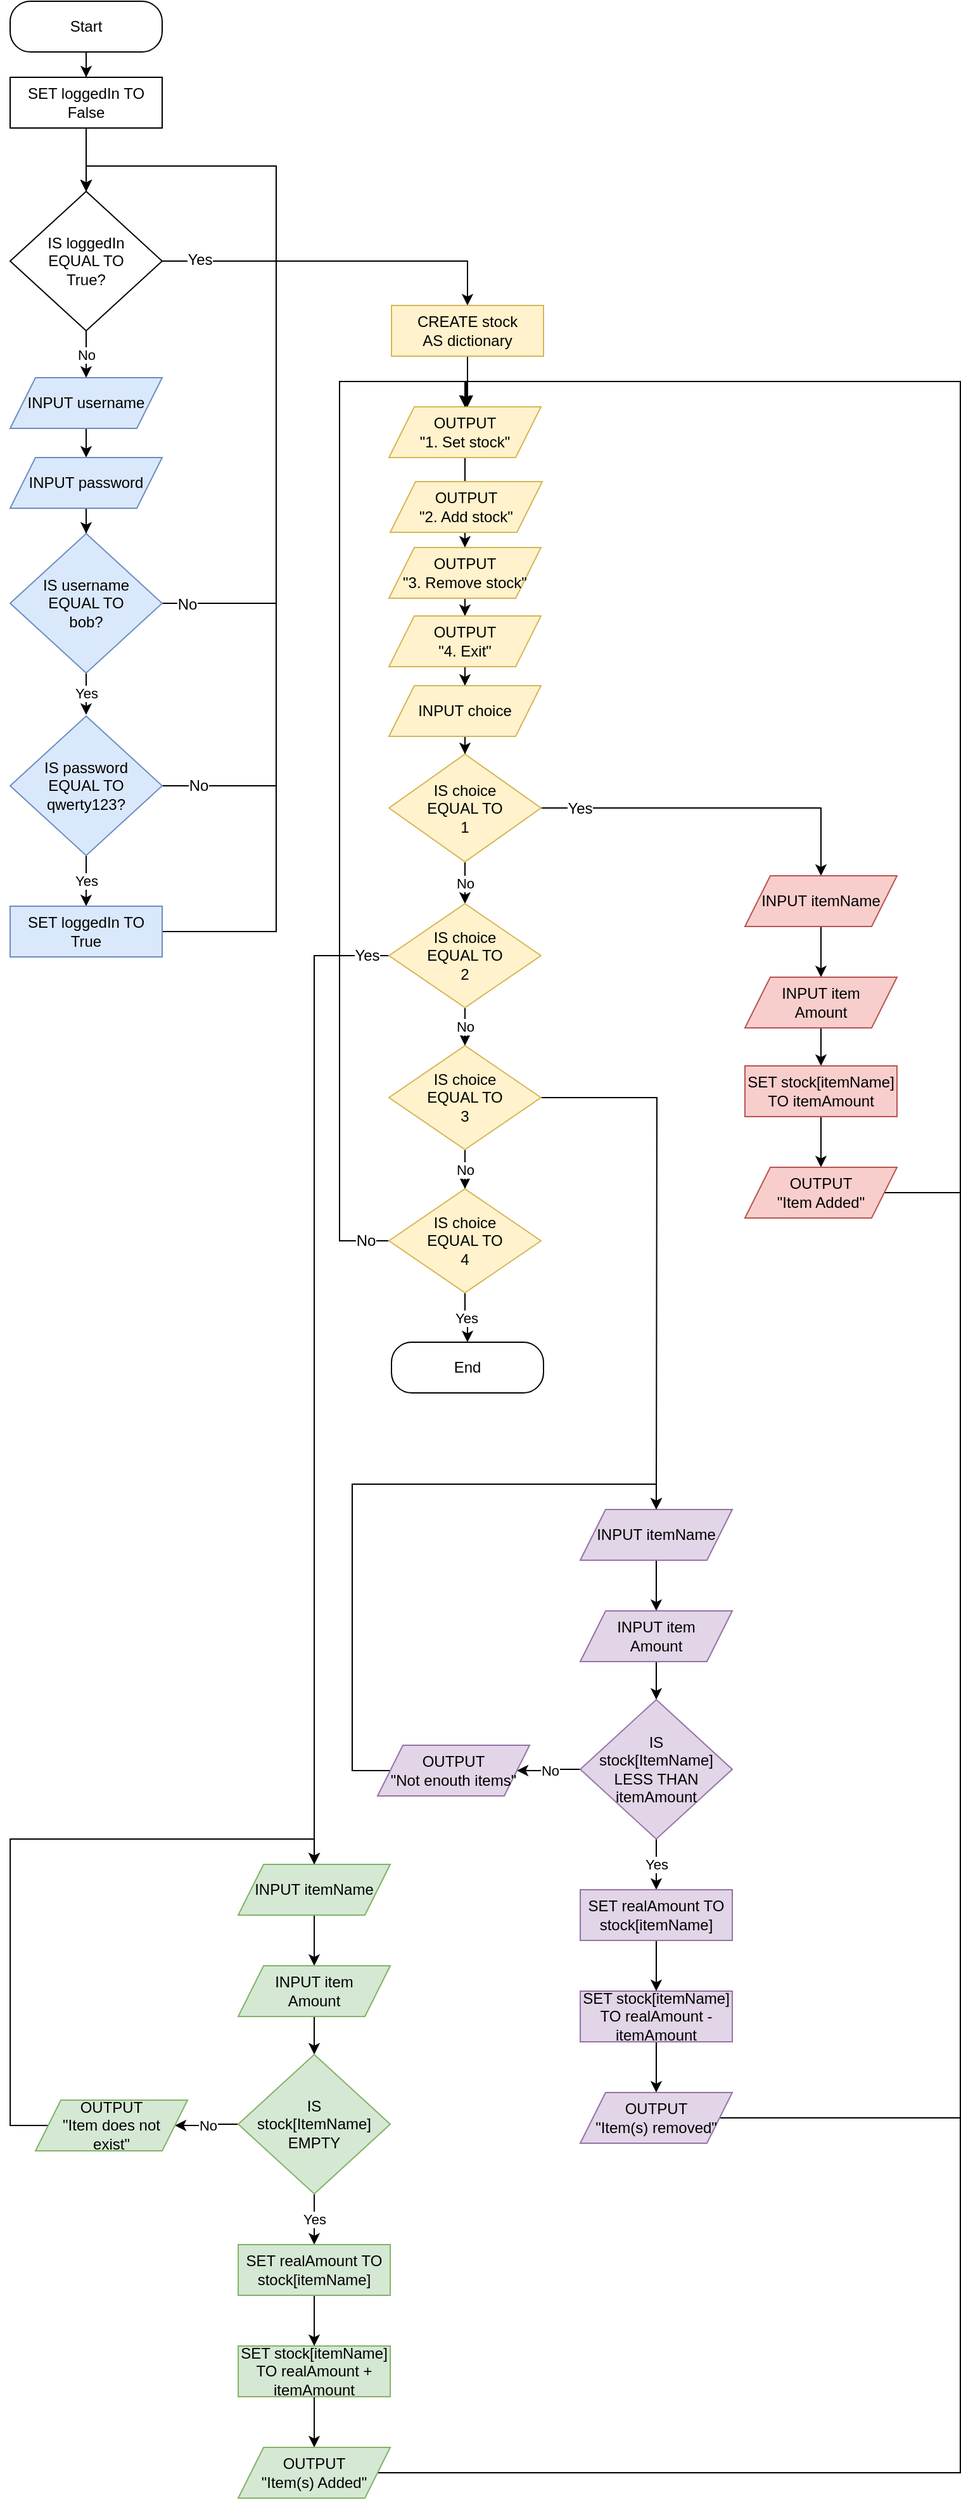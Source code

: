 <mxfile version="21.6.1" type="device">
  <diagram name="Page-1" id="AwulR7BMw6cMz1Jv3JRS">
    <mxGraphModel dx="2196" dy="1758" grid="1" gridSize="10" guides="0" tooltips="1" connect="1" arrows="1" fold="1" page="1" pageScale="1" pageWidth="827" pageHeight="1169" math="0" shadow="0">
      <root>
        <mxCell id="0" />
        <mxCell id="1" parent="0" />
        <mxCell id="Y8q3MKQqfLbZELl0Qell-9" style="edgeStyle=orthogonalEdgeStyle;rounded=0;orthogonalLoop=1;jettySize=auto;html=1;" edge="1" parent="1" source="Y8q3MKQqfLbZELl0Qell-1" target="Y8q3MKQqfLbZELl0Qell-3">
          <mxGeometry relative="1" as="geometry" />
        </mxCell>
        <mxCell id="Y8q3MKQqfLbZELl0Qell-1" value="Start" style="rounded=1;whiteSpace=wrap;html=1;arcSize=40;" vertex="1" parent="1">
          <mxGeometry x="40" y="40" width="120" height="40" as="geometry" />
        </mxCell>
        <mxCell id="Y8q3MKQqfLbZELl0Qell-2" value="End" style="rounded=1;whiteSpace=wrap;html=1;arcSize=40;" vertex="1" parent="1">
          <mxGeometry x="341" y="1098" width="120" height="40" as="geometry" />
        </mxCell>
        <mxCell id="Y8q3MKQqfLbZELl0Qell-10" style="edgeStyle=orthogonalEdgeStyle;rounded=0;orthogonalLoop=1;jettySize=auto;html=1;entryX=0.5;entryY=0;entryDx=0;entryDy=0;" edge="1" parent="1" source="Y8q3MKQqfLbZELl0Qell-3" target="Y8q3MKQqfLbZELl0Qell-6">
          <mxGeometry relative="1" as="geometry" />
        </mxCell>
        <mxCell id="Y8q3MKQqfLbZELl0Qell-3" value="SET loggedIn TO&lt;br&gt;False" style="rounded=0;whiteSpace=wrap;html=1;" vertex="1" parent="1">
          <mxGeometry x="40" y="100" width="120" height="40" as="geometry" />
        </mxCell>
        <mxCell id="Y8q3MKQqfLbZELl0Qell-12" style="edgeStyle=orthogonalEdgeStyle;rounded=0;orthogonalLoop=1;jettySize=auto;html=1;entryX=0.5;entryY=0;entryDx=0;entryDy=0;" edge="1" parent="1" source="Y8q3MKQqfLbZELl0Qell-4" target="Y8q3MKQqfLbZELl0Qell-5">
          <mxGeometry relative="1" as="geometry" />
        </mxCell>
        <mxCell id="Y8q3MKQqfLbZELl0Qell-4" value="INPUT username" style="shape=parallelogram;perimeter=parallelogramPerimeter;whiteSpace=wrap;html=1;fixedSize=1;fillColor=#dae8fc;strokeColor=#6c8ebf;" vertex="1" parent="1">
          <mxGeometry x="40" y="337" width="120" height="40" as="geometry" />
        </mxCell>
        <mxCell id="Y8q3MKQqfLbZELl0Qell-16" style="edgeStyle=orthogonalEdgeStyle;rounded=0;orthogonalLoop=1;jettySize=auto;html=1;entryX=0.5;entryY=0;entryDx=0;entryDy=0;" edge="1" parent="1" source="Y8q3MKQqfLbZELl0Qell-5" target="Y8q3MKQqfLbZELl0Qell-14">
          <mxGeometry relative="1" as="geometry" />
        </mxCell>
        <mxCell id="Y8q3MKQqfLbZELl0Qell-5" value="INPUT password" style="shape=parallelogram;perimeter=parallelogramPerimeter;whiteSpace=wrap;html=1;fixedSize=1;fillColor=#dae8fc;strokeColor=#6c8ebf;" vertex="1" parent="1">
          <mxGeometry x="40" y="400" width="120" height="40" as="geometry" />
        </mxCell>
        <mxCell id="Y8q3MKQqfLbZELl0Qell-11" value="No" style="edgeStyle=orthogonalEdgeStyle;rounded=0;orthogonalLoop=1;jettySize=auto;html=1;entryX=0.5;entryY=0;entryDx=0;entryDy=0;" edge="1" parent="1" source="Y8q3MKQqfLbZELl0Qell-6" target="Y8q3MKQqfLbZELl0Qell-4">
          <mxGeometry relative="1" as="geometry" />
        </mxCell>
        <mxCell id="Y8q3MKQqfLbZELl0Qell-47" style="edgeStyle=orthogonalEdgeStyle;rounded=0;orthogonalLoop=1;jettySize=auto;html=1;exitX=1;exitY=0.5;exitDx=0;exitDy=0;entryX=0.5;entryY=0;entryDx=0;entryDy=0;" edge="1" parent="1" source="Y8q3MKQqfLbZELl0Qell-6" target="Y8q3MKQqfLbZELl0Qell-43">
          <mxGeometry relative="1" as="geometry">
            <Array as="points">
              <mxPoint x="401" y="245" />
            </Array>
          </mxGeometry>
        </mxCell>
        <mxCell id="Y8q3MKQqfLbZELl0Qell-6" value="IS loggedIn&lt;br&gt;EQUAL TO&lt;br&gt;True?" style="rhombus;whiteSpace=wrap;html=1;" vertex="1" parent="1">
          <mxGeometry x="40" y="190" width="120" height="110" as="geometry" />
        </mxCell>
        <mxCell id="Y8q3MKQqfLbZELl0Qell-17" value="Yes" style="edgeStyle=orthogonalEdgeStyle;rounded=0;orthogonalLoop=1;jettySize=auto;html=1;entryX=0.5;entryY=0;entryDx=0;entryDy=0;" edge="1" parent="1">
          <mxGeometry relative="1" as="geometry">
            <mxPoint x="100" y="569" as="sourcePoint" />
            <mxPoint x="100" y="603" as="targetPoint" />
          </mxGeometry>
        </mxCell>
        <mxCell id="Y8q3MKQqfLbZELl0Qell-20" style="edgeStyle=orthogonalEdgeStyle;rounded=0;orthogonalLoop=1;jettySize=auto;html=1;entryX=0.5;entryY=0;entryDx=0;entryDy=0;" edge="1" parent="1" source="Y8q3MKQqfLbZELl0Qell-14" target="Y8q3MKQqfLbZELl0Qell-6">
          <mxGeometry relative="1" as="geometry">
            <Array as="points">
              <mxPoint x="250" y="515" />
              <mxPoint x="250" y="170" />
              <mxPoint x="100" y="170" />
            </Array>
          </mxGeometry>
        </mxCell>
        <mxCell id="Y8q3MKQqfLbZELl0Qell-14" value="IS username&lt;br&gt;EQUAL TO&lt;br&gt;bob?" style="rhombus;whiteSpace=wrap;html=1;fillColor=#dae8fc;strokeColor=#6c8ebf;" vertex="1" parent="1">
          <mxGeometry x="40" y="460" width="120" height="110" as="geometry" />
        </mxCell>
        <mxCell id="Y8q3MKQqfLbZELl0Qell-19" value="Yes" style="edgeStyle=orthogonalEdgeStyle;rounded=0;orthogonalLoop=1;jettySize=auto;html=1;entryX=0.5;entryY=0;entryDx=0;entryDy=0;" edge="1" parent="1" source="Y8q3MKQqfLbZELl0Qell-15" target="Y8q3MKQqfLbZELl0Qell-18">
          <mxGeometry relative="1" as="geometry" />
        </mxCell>
        <mxCell id="Y8q3MKQqfLbZELl0Qell-21" style="edgeStyle=orthogonalEdgeStyle;rounded=0;orthogonalLoop=1;jettySize=auto;html=1;entryX=0.5;entryY=0;entryDx=0;entryDy=0;exitX=1;exitY=0.5;exitDx=0;exitDy=0;" edge="1" parent="1" source="Y8q3MKQqfLbZELl0Qell-15">
          <mxGeometry relative="1" as="geometry">
            <mxPoint x="156.727" y="662" as="sourcePoint" />
            <mxPoint x="100" y="190" as="targetPoint" />
            <Array as="points">
              <mxPoint x="250" y="659" />
              <mxPoint x="250" y="170" />
              <mxPoint x="100" y="170" />
            </Array>
          </mxGeometry>
        </mxCell>
        <mxCell id="Y8q3MKQqfLbZELl0Qell-15" value="IS password&lt;br&gt;EQUAL TO&lt;br&gt;qwerty123?" style="rhombus;whiteSpace=wrap;html=1;fillColor=#dae8fc;strokeColor=#6c8ebf;" vertex="1" parent="1">
          <mxGeometry x="40" y="604" width="120" height="110" as="geometry" />
        </mxCell>
        <mxCell id="Y8q3MKQqfLbZELl0Qell-25" style="edgeStyle=orthogonalEdgeStyle;rounded=0;orthogonalLoop=1;jettySize=auto;html=1;entryX=0.5;entryY=0;entryDx=0;entryDy=0;" edge="1" parent="1" source="Y8q3MKQqfLbZELl0Qell-18" target="Y8q3MKQqfLbZELl0Qell-6">
          <mxGeometry relative="1" as="geometry">
            <Array as="points">
              <mxPoint x="250" y="774" />
              <mxPoint x="250" y="170" />
              <mxPoint x="100" y="170" />
            </Array>
          </mxGeometry>
        </mxCell>
        <mxCell id="Y8q3MKQqfLbZELl0Qell-18" value="SET loggedIn TO&lt;br&gt;True" style="rounded=0;whiteSpace=wrap;html=1;fillColor=#dae8fc;strokeColor=#6c8ebf;" vertex="1" parent="1">
          <mxGeometry x="40" y="754" width="120" height="40" as="geometry" />
        </mxCell>
        <mxCell id="Y8q3MKQqfLbZELl0Qell-22" value="No" style="text;html=1;strokeColor=none;fillColor=none;align=center;verticalAlign=middle;whiteSpace=wrap;rounded=0;labelBackgroundColor=default;" vertex="1" parent="1">
          <mxGeometry x="150" y="501" width="60" height="30" as="geometry" />
        </mxCell>
        <mxCell id="Y8q3MKQqfLbZELl0Qell-24" value="No" style="text;html=1;strokeColor=none;fillColor=none;align=center;verticalAlign=middle;whiteSpace=wrap;rounded=0;labelBackgroundColor=default;" vertex="1" parent="1">
          <mxGeometry x="159" y="644" width="60" height="30" as="geometry" />
        </mxCell>
        <mxCell id="Y8q3MKQqfLbZELl0Qell-139" style="edgeStyle=orthogonalEdgeStyle;rounded=0;orthogonalLoop=1;jettySize=auto;html=1;entryX=0.5;entryY=0;entryDx=0;entryDy=0;" edge="1" parent="1" source="Y8q3MKQqfLbZELl0Qell-26" target="Y8q3MKQqfLbZELl0Qell-137">
          <mxGeometry relative="1" as="geometry" />
        </mxCell>
        <mxCell id="Y8q3MKQqfLbZELl0Qell-26" value="OUTPUT&lt;br&gt;&quot;1. Set stock&quot;" style="shape=parallelogram;perimeter=parallelogramPerimeter;whiteSpace=wrap;html=1;fixedSize=1;fillColor=#fff2cc;strokeColor=#d6b656;" vertex="1" parent="1">
          <mxGeometry x="339" y="360" width="120" height="40" as="geometry" />
        </mxCell>
        <mxCell id="Y8q3MKQqfLbZELl0Qell-33" style="edgeStyle=orthogonalEdgeStyle;rounded=0;orthogonalLoop=1;jettySize=auto;html=1;entryX=0.5;entryY=0;entryDx=0;entryDy=0;" edge="1" parent="1" source="Y8q3MKQqfLbZELl0Qell-27" target="Y8q3MKQqfLbZELl0Qell-28">
          <mxGeometry relative="1" as="geometry" />
        </mxCell>
        <mxCell id="Y8q3MKQqfLbZELl0Qell-27" value="OUTPUT&lt;br&gt;&quot;3. Remove stock&quot;" style="shape=parallelogram;perimeter=parallelogramPerimeter;whiteSpace=wrap;html=1;fixedSize=1;fillColor=#fff2cc;strokeColor=#d6b656;" vertex="1" parent="1">
          <mxGeometry x="339" y="471" width="120" height="40" as="geometry" />
        </mxCell>
        <mxCell id="Y8q3MKQqfLbZELl0Qell-115" style="edgeStyle=orthogonalEdgeStyle;rounded=0;orthogonalLoop=1;jettySize=auto;html=1;entryX=0.5;entryY=0;entryDx=0;entryDy=0;" edge="1" parent="1" source="Y8q3MKQqfLbZELl0Qell-28" target="Y8q3MKQqfLbZELl0Qell-34">
          <mxGeometry relative="1" as="geometry" />
        </mxCell>
        <mxCell id="Y8q3MKQqfLbZELl0Qell-28" value="OUTPUT&lt;br&gt;&quot;4. Exit&quot;" style="shape=parallelogram;perimeter=parallelogramPerimeter;whiteSpace=wrap;html=1;fixedSize=1;fillColor=#fff2cc;strokeColor=#d6b656;" vertex="1" parent="1">
          <mxGeometry x="339" y="525" width="120" height="40" as="geometry" />
        </mxCell>
        <mxCell id="Y8q3MKQqfLbZELl0Qell-40" style="edgeStyle=orthogonalEdgeStyle;rounded=0;orthogonalLoop=1;jettySize=auto;html=1;entryX=0.5;entryY=0;entryDx=0;entryDy=0;" edge="1" parent="1" source="Y8q3MKQqfLbZELl0Qell-34" target="Y8q3MKQqfLbZELl0Qell-39">
          <mxGeometry relative="1" as="geometry" />
        </mxCell>
        <mxCell id="Y8q3MKQqfLbZELl0Qell-34" value="INPUT choice" style="shape=parallelogram;perimeter=parallelogramPerimeter;whiteSpace=wrap;html=1;fixedSize=1;fillColor=#fff2cc;strokeColor=#d6b656;" vertex="1" parent="1">
          <mxGeometry x="339" y="580" width="120" height="40" as="geometry" />
        </mxCell>
        <mxCell id="Y8q3MKQqfLbZELl0Qell-37" value="Yes" style="edgeStyle=orthogonalEdgeStyle;rounded=0;orthogonalLoop=1;jettySize=auto;html=1;" edge="1" parent="1" source="Y8q3MKQqfLbZELl0Qell-36" target="Y8q3MKQqfLbZELl0Qell-2">
          <mxGeometry relative="1" as="geometry" />
        </mxCell>
        <mxCell id="Y8q3MKQqfLbZELl0Qell-44" style="edgeStyle=orthogonalEdgeStyle;rounded=0;orthogonalLoop=1;jettySize=auto;html=1;" edge="1" parent="1" source="Y8q3MKQqfLbZELl0Qell-36">
          <mxGeometry relative="1" as="geometry">
            <mxPoint x="399" y="360" as="targetPoint" />
            <Array as="points">
              <mxPoint x="300" y="1018" />
              <mxPoint x="300" y="340" />
              <mxPoint x="400" y="340" />
              <mxPoint x="400" y="350" />
              <mxPoint x="399" y="350" />
            </Array>
          </mxGeometry>
        </mxCell>
        <mxCell id="Y8q3MKQqfLbZELl0Qell-36" value="IS choice&lt;br&gt;EQUAL TO&lt;br&gt;4" style="rhombus;whiteSpace=wrap;html=1;fillColor=#fff2cc;strokeColor=#d6b656;" vertex="1" parent="1">
          <mxGeometry x="339" y="977" width="120" height="82" as="geometry" />
        </mxCell>
        <mxCell id="Y8q3MKQqfLbZELl0Qell-42" value="No" style="edgeStyle=orthogonalEdgeStyle;rounded=0;orthogonalLoop=1;jettySize=auto;html=1;entryX=0.5;entryY=0;entryDx=0;entryDy=0;" edge="1" parent="1" source="Y8q3MKQqfLbZELl0Qell-38" target="Y8q3MKQqfLbZELl0Qell-36">
          <mxGeometry relative="1" as="geometry" />
        </mxCell>
        <mxCell id="Y8q3MKQqfLbZELl0Qell-113" style="edgeStyle=orthogonalEdgeStyle;rounded=0;orthogonalLoop=1;jettySize=auto;html=1;" edge="1" parent="1" source="Y8q3MKQqfLbZELl0Qell-38">
          <mxGeometry relative="1" as="geometry">
            <mxPoint x="550" y="1230" as="targetPoint" />
          </mxGeometry>
        </mxCell>
        <mxCell id="Y8q3MKQqfLbZELl0Qell-38" value="IS choice&lt;br&gt;EQUAL TO&lt;br&gt;3" style="rhombus;whiteSpace=wrap;html=1;fillColor=#fff2cc;strokeColor=#d6b656;" vertex="1" parent="1">
          <mxGeometry x="339" y="864" width="120" height="82" as="geometry" />
        </mxCell>
        <mxCell id="Y8q3MKQqfLbZELl0Qell-108" style="edgeStyle=orthogonalEdgeStyle;rounded=0;orthogonalLoop=1;jettySize=auto;html=1;entryX=0.5;entryY=0;entryDx=0;entryDy=0;" edge="1" parent="1" source="Y8q3MKQqfLbZELl0Qell-39" target="Y8q3MKQqfLbZELl0Qell-75">
          <mxGeometry relative="1" as="geometry" />
        </mxCell>
        <mxCell id="Y8q3MKQqfLbZELl0Qell-119" value="No" style="edgeStyle=orthogonalEdgeStyle;rounded=0;orthogonalLoop=1;jettySize=auto;html=1;entryX=0.5;entryY=0;entryDx=0;entryDy=0;" edge="1" parent="1" source="Y8q3MKQqfLbZELl0Qell-39" target="Y8q3MKQqfLbZELl0Qell-116">
          <mxGeometry relative="1" as="geometry" />
        </mxCell>
        <mxCell id="Y8q3MKQqfLbZELl0Qell-39" value="IS choice&lt;br&gt;EQUAL TO&lt;br&gt;1" style="rhombus;whiteSpace=wrap;html=1;fillColor=#fff2cc;strokeColor=#d6b656;" vertex="1" parent="1">
          <mxGeometry x="339" y="634" width="120" height="85" as="geometry" />
        </mxCell>
        <mxCell id="Y8q3MKQqfLbZELl0Qell-46" style="edgeStyle=orthogonalEdgeStyle;rounded=0;orthogonalLoop=1;jettySize=auto;html=1;" edge="1" parent="1" source="Y8q3MKQqfLbZELl0Qell-43">
          <mxGeometry relative="1" as="geometry">
            <mxPoint x="401" y="360" as="targetPoint" />
          </mxGeometry>
        </mxCell>
        <mxCell id="Y8q3MKQqfLbZELl0Qell-43" value="CREATE stock&lt;br&gt;AS dictionary" style="rounded=0;whiteSpace=wrap;html=1;fillColor=#fff2cc;strokeColor=#d6b656;" vertex="1" parent="1">
          <mxGeometry x="341" y="280" width="120" height="40" as="geometry" />
        </mxCell>
        <mxCell id="Y8q3MKQqfLbZELl0Qell-45" value="No" style="text;html=1;align=center;verticalAlign=middle;whiteSpace=wrap;rounded=0;labelBackgroundColor=default;" vertex="1" parent="1">
          <mxGeometry x="291" y="1003" width="60" height="30" as="geometry" />
        </mxCell>
        <mxCell id="Y8q3MKQqfLbZELl0Qell-31" value="Yes" style="text;html=1;strokeColor=none;fillColor=none;align=center;verticalAlign=middle;whiteSpace=wrap;rounded=0;labelBackgroundColor=default;" vertex="1" parent="1">
          <mxGeometry x="160" y="229" width="60" height="30" as="geometry" />
        </mxCell>
        <mxCell id="Y8q3MKQqfLbZELl0Qell-79" style="edgeStyle=orthogonalEdgeStyle;rounded=0;orthogonalLoop=1;jettySize=auto;html=1;entryX=0.5;entryY=0;entryDx=0;entryDy=0;" edge="1" parent="1" source="Y8q3MKQqfLbZELl0Qell-75" target="Y8q3MKQqfLbZELl0Qell-76">
          <mxGeometry relative="1" as="geometry" />
        </mxCell>
        <mxCell id="Y8q3MKQqfLbZELl0Qell-75" value="INPUT itemName" style="shape=parallelogram;perimeter=parallelogramPerimeter;whiteSpace=wrap;html=1;fixedSize=1;fillColor=#f8cecc;strokeColor=#b85450;" vertex="1" parent="1">
          <mxGeometry x="620" y="730" width="120" height="40" as="geometry" />
        </mxCell>
        <mxCell id="Y8q3MKQqfLbZELl0Qell-83" style="edgeStyle=orthogonalEdgeStyle;rounded=0;orthogonalLoop=1;jettySize=auto;html=1;entryX=0.5;entryY=0;entryDx=0;entryDy=0;" edge="1" parent="1" source="Y8q3MKQqfLbZELl0Qell-76" target="Y8q3MKQqfLbZELl0Qell-82">
          <mxGeometry relative="1" as="geometry" />
        </mxCell>
        <mxCell id="Y8q3MKQqfLbZELl0Qell-76" value="INPUT item&lt;br&gt;Amount" style="shape=parallelogram;perimeter=parallelogramPerimeter;whiteSpace=wrap;html=1;fixedSize=1;fillColor=#f8cecc;strokeColor=#b85450;" vertex="1" parent="1">
          <mxGeometry x="620" y="810" width="120" height="40" as="geometry" />
        </mxCell>
        <mxCell id="Y8q3MKQqfLbZELl0Qell-85" style="edgeStyle=orthogonalEdgeStyle;rounded=0;orthogonalLoop=1;jettySize=auto;html=1;entryX=0.5;entryY=0;entryDx=0;entryDy=0;" edge="1" parent="1" source="Y8q3MKQqfLbZELl0Qell-82" target="Y8q3MKQqfLbZELl0Qell-84">
          <mxGeometry relative="1" as="geometry" />
        </mxCell>
        <mxCell id="Y8q3MKQqfLbZELl0Qell-82" value="SET stock[itemName]&lt;br&gt;TO itemAmount" style="rounded=0;whiteSpace=wrap;html=1;fillColor=#f8cecc;strokeColor=#b85450;" vertex="1" parent="1">
          <mxGeometry x="620" y="880" width="120" height="40" as="geometry" />
        </mxCell>
        <mxCell id="Y8q3MKQqfLbZELl0Qell-110" style="edgeStyle=orthogonalEdgeStyle;rounded=0;orthogonalLoop=1;jettySize=auto;html=1;" edge="1" parent="1" source="Y8q3MKQqfLbZELl0Qell-84">
          <mxGeometry relative="1" as="geometry">
            <mxPoint x="400" y="360.0" as="targetPoint" />
            <Array as="points">
              <mxPoint x="790" y="980" />
              <mxPoint x="790" y="340" />
              <mxPoint x="400" y="340" />
            </Array>
          </mxGeometry>
        </mxCell>
        <mxCell id="Y8q3MKQqfLbZELl0Qell-84" value="OUTPUT&lt;br&gt;&quot;Item Added&quot;" style="shape=parallelogram;perimeter=parallelogramPerimeter;whiteSpace=wrap;html=1;fixedSize=1;fillColor=#f8cecc;strokeColor=#b85450;" vertex="1" parent="1">
          <mxGeometry x="620" y="960" width="120" height="40" as="geometry" />
        </mxCell>
        <mxCell id="Y8q3MKQqfLbZELl0Qell-87" style="edgeStyle=orthogonalEdgeStyle;rounded=0;orthogonalLoop=1;jettySize=auto;html=1;entryX=0.5;entryY=0;entryDx=0;entryDy=0;" edge="1" parent="1" source="Y8q3MKQqfLbZELl0Qell-88" target="Y8q3MKQqfLbZELl0Qell-90">
          <mxGeometry relative="1" as="geometry" />
        </mxCell>
        <mxCell id="Y8q3MKQqfLbZELl0Qell-88" value="INPUT itemName" style="shape=parallelogram;perimeter=parallelogramPerimeter;whiteSpace=wrap;html=1;fixedSize=1;fillColor=#e1d5e7;strokeColor=#9673a6;" vertex="1" parent="1">
          <mxGeometry x="490" y="1230" width="120" height="40" as="geometry" />
        </mxCell>
        <mxCell id="Y8q3MKQqfLbZELl0Qell-98" style="edgeStyle=orthogonalEdgeStyle;rounded=0;orthogonalLoop=1;jettySize=auto;html=1;entryX=0.5;entryY=0;entryDx=0;entryDy=0;" edge="1" parent="1" source="Y8q3MKQqfLbZELl0Qell-90" target="Y8q3MKQqfLbZELl0Qell-97">
          <mxGeometry relative="1" as="geometry" />
        </mxCell>
        <mxCell id="Y8q3MKQqfLbZELl0Qell-90" value="INPUT item&lt;br&gt;Amount" style="shape=parallelogram;perimeter=parallelogramPerimeter;whiteSpace=wrap;html=1;fixedSize=1;fillColor=#e1d5e7;strokeColor=#9673a6;" vertex="1" parent="1">
          <mxGeometry x="490" y="1310" width="120" height="40" as="geometry" />
        </mxCell>
        <mxCell id="Y8q3MKQqfLbZELl0Qell-91" style="edgeStyle=orthogonalEdgeStyle;rounded=0;orthogonalLoop=1;jettySize=auto;html=1;entryX=0.5;entryY=0;entryDx=0;entryDy=0;" edge="1" parent="1" source="Y8q3MKQqfLbZELl0Qell-92" target="Y8q3MKQqfLbZELl0Qell-93">
          <mxGeometry relative="1" as="geometry" />
        </mxCell>
        <mxCell id="Y8q3MKQqfLbZELl0Qell-92" value="SET stock[itemName]&lt;br&gt;TO realAmount - itemAmount" style="rounded=0;whiteSpace=wrap;html=1;fillColor=#e1d5e7;strokeColor=#9673a6;" vertex="1" parent="1">
          <mxGeometry x="490" y="1610" width="120" height="40" as="geometry" />
        </mxCell>
        <mxCell id="Y8q3MKQqfLbZELl0Qell-112" style="edgeStyle=orthogonalEdgeStyle;rounded=0;orthogonalLoop=1;jettySize=auto;html=1;entryX=0.5;entryY=0;entryDx=0;entryDy=0;" edge="1" parent="1" source="Y8q3MKQqfLbZELl0Qell-93" target="Y8q3MKQqfLbZELl0Qell-26">
          <mxGeometry relative="1" as="geometry">
            <Array as="points">
              <mxPoint x="790" y="1710" />
              <mxPoint x="790" y="340" />
              <mxPoint x="399" y="340" />
            </Array>
          </mxGeometry>
        </mxCell>
        <mxCell id="Y8q3MKQqfLbZELl0Qell-93" value="OUTPUT&lt;br&gt;&quot;Item(s) removed&quot;" style="shape=parallelogram;perimeter=parallelogramPerimeter;whiteSpace=wrap;html=1;fixedSize=1;fillColor=#e1d5e7;strokeColor=#9673a6;" vertex="1" parent="1">
          <mxGeometry x="490" y="1690" width="120" height="40" as="geometry" />
        </mxCell>
        <mxCell id="Y8q3MKQqfLbZELl0Qell-101" value="No" style="edgeStyle=orthogonalEdgeStyle;rounded=0;orthogonalLoop=1;jettySize=auto;html=1;entryX=1;entryY=0.5;entryDx=0;entryDy=0;" edge="1" parent="1" source="Y8q3MKQqfLbZELl0Qell-97" target="Y8q3MKQqfLbZELl0Qell-100">
          <mxGeometry relative="1" as="geometry" />
        </mxCell>
        <mxCell id="Y8q3MKQqfLbZELl0Qell-103" value="Yes" style="edgeStyle=orthogonalEdgeStyle;rounded=0;orthogonalLoop=1;jettySize=auto;html=1;entryX=0.5;entryY=0;entryDx=0;entryDy=0;" edge="1" parent="1" source="Y8q3MKQqfLbZELl0Qell-97" target="Y8q3MKQqfLbZELl0Qell-99">
          <mxGeometry relative="1" as="geometry" />
        </mxCell>
        <mxCell id="Y8q3MKQqfLbZELl0Qell-97" value="IS &lt;br&gt;stock[ItemName]&lt;br&gt;LESS THAN&lt;br&gt;itemAmount" style="rhombus;whiteSpace=wrap;html=1;fillColor=#e1d5e7;strokeColor=#9673a6;" vertex="1" parent="1">
          <mxGeometry x="490" y="1380" width="120" height="110" as="geometry" />
        </mxCell>
        <mxCell id="Y8q3MKQqfLbZELl0Qell-104" style="edgeStyle=orthogonalEdgeStyle;rounded=0;orthogonalLoop=1;jettySize=auto;html=1;entryX=0.5;entryY=0;entryDx=0;entryDy=0;" edge="1" parent="1" source="Y8q3MKQqfLbZELl0Qell-99" target="Y8q3MKQqfLbZELl0Qell-92">
          <mxGeometry relative="1" as="geometry" />
        </mxCell>
        <mxCell id="Y8q3MKQqfLbZELl0Qell-99" value="SET realAmount TO&lt;br&gt;stock[itemName]" style="rounded=0;whiteSpace=wrap;html=1;fillColor=#e1d5e7;strokeColor=#9673a6;" vertex="1" parent="1">
          <mxGeometry x="490" y="1530" width="120" height="40" as="geometry" />
        </mxCell>
        <mxCell id="Y8q3MKQqfLbZELl0Qell-102" style="edgeStyle=orthogonalEdgeStyle;rounded=0;orthogonalLoop=1;jettySize=auto;html=1;entryX=0.5;entryY=0;entryDx=0;entryDy=0;" edge="1" parent="1" source="Y8q3MKQqfLbZELl0Qell-100" target="Y8q3MKQqfLbZELl0Qell-88">
          <mxGeometry relative="1" as="geometry">
            <Array as="points">
              <mxPoint x="310" y="1436" />
              <mxPoint x="310" y="1210" />
              <mxPoint x="550" y="1210" />
            </Array>
          </mxGeometry>
        </mxCell>
        <mxCell id="Y8q3MKQqfLbZELl0Qell-100" value="OUTPUT&lt;br&gt;&quot;Not enouth items&quot;" style="shape=parallelogram;perimeter=parallelogramPerimeter;whiteSpace=wrap;html=1;fixedSize=1;fillColor=#e1d5e7;strokeColor=#9673a6;" vertex="1" parent="1">
          <mxGeometry x="330" y="1416" width="120" height="40" as="geometry" />
        </mxCell>
        <mxCell id="Y8q3MKQqfLbZELl0Qell-72" value="Yes" style="text;html=1;align=center;verticalAlign=middle;whiteSpace=wrap;rounded=0;labelBackgroundColor=default;" vertex="1" parent="1">
          <mxGeometry x="460" y="662" width="60" height="30" as="geometry" />
        </mxCell>
        <mxCell id="Y8q3MKQqfLbZELl0Qell-120" value="No" style="edgeStyle=orthogonalEdgeStyle;rounded=0;orthogonalLoop=1;jettySize=auto;html=1;entryX=0.5;entryY=0;entryDx=0;entryDy=0;" edge="1" parent="1" source="Y8q3MKQqfLbZELl0Qell-116" target="Y8q3MKQqfLbZELl0Qell-38">
          <mxGeometry relative="1" as="geometry" />
        </mxCell>
        <mxCell id="Y8q3MKQqfLbZELl0Qell-143" style="edgeStyle=orthogonalEdgeStyle;rounded=0;orthogonalLoop=1;jettySize=auto;html=1;entryX=0.5;entryY=0;entryDx=0;entryDy=0;" edge="1" parent="1" source="Y8q3MKQqfLbZELl0Qell-116" target="Y8q3MKQqfLbZELl0Qell-122">
          <mxGeometry relative="1" as="geometry">
            <Array as="points">
              <mxPoint x="280" y="793" />
            </Array>
          </mxGeometry>
        </mxCell>
        <mxCell id="Y8q3MKQqfLbZELl0Qell-116" value="IS choice&lt;br&gt;EQUAL TO&lt;br&gt;2" style="rhombus;whiteSpace=wrap;html=1;fillColor=#fff2cc;strokeColor=#d6b656;" vertex="1" parent="1">
          <mxGeometry x="339" y="752" width="120" height="82" as="geometry" />
        </mxCell>
        <mxCell id="Y8q3MKQqfLbZELl0Qell-121" style="edgeStyle=orthogonalEdgeStyle;rounded=0;orthogonalLoop=1;jettySize=auto;html=1;entryX=0.5;entryY=0;entryDx=0;entryDy=0;" edge="1" parent="1" source="Y8q3MKQqfLbZELl0Qell-122" target="Y8q3MKQqfLbZELl0Qell-124">
          <mxGeometry relative="1" as="geometry" />
        </mxCell>
        <mxCell id="Y8q3MKQqfLbZELl0Qell-122" value="INPUT itemName" style="shape=parallelogram;perimeter=parallelogramPerimeter;whiteSpace=wrap;html=1;fixedSize=1;fillColor=#d5e8d4;strokeColor=#82b366;" vertex="1" parent="1">
          <mxGeometry x="220.03" y="1510" width="120" height="40" as="geometry" />
        </mxCell>
        <mxCell id="Y8q3MKQqfLbZELl0Qell-123" style="edgeStyle=orthogonalEdgeStyle;rounded=0;orthogonalLoop=1;jettySize=auto;html=1;entryX=0.5;entryY=0;entryDx=0;entryDy=0;" edge="1" parent="1" source="Y8q3MKQqfLbZELl0Qell-124" target="Y8q3MKQqfLbZELl0Qell-130">
          <mxGeometry relative="1" as="geometry" />
        </mxCell>
        <mxCell id="Y8q3MKQqfLbZELl0Qell-124" value="INPUT item&lt;br&gt;Amount" style="shape=parallelogram;perimeter=parallelogramPerimeter;whiteSpace=wrap;html=1;fixedSize=1;fillColor=#d5e8d4;strokeColor=#82b366;" vertex="1" parent="1">
          <mxGeometry x="220.03" y="1590" width="120" height="40" as="geometry" />
        </mxCell>
        <mxCell id="Y8q3MKQqfLbZELl0Qell-125" style="edgeStyle=orthogonalEdgeStyle;rounded=0;orthogonalLoop=1;jettySize=auto;html=1;entryX=0.5;entryY=0;entryDx=0;entryDy=0;" edge="1" parent="1" source="Y8q3MKQqfLbZELl0Qell-126" target="Y8q3MKQqfLbZELl0Qell-127">
          <mxGeometry relative="1" as="geometry" />
        </mxCell>
        <mxCell id="Y8q3MKQqfLbZELl0Qell-126" value="SET stock[itemName]&lt;br&gt;TO realAmount + itemAmount" style="rounded=0;whiteSpace=wrap;html=1;fillColor=#d5e8d4;strokeColor=#82b366;" vertex="1" parent="1">
          <mxGeometry x="220.03" y="1890" width="120" height="40" as="geometry" />
        </mxCell>
        <mxCell id="Y8q3MKQqfLbZELl0Qell-145" style="edgeStyle=orthogonalEdgeStyle;rounded=0;orthogonalLoop=1;jettySize=auto;html=1;entryX=0.5;entryY=0;entryDx=0;entryDy=0;" edge="1" parent="1" source="Y8q3MKQqfLbZELl0Qell-127" target="Y8q3MKQqfLbZELl0Qell-26">
          <mxGeometry relative="1" as="geometry">
            <Array as="points">
              <mxPoint x="790" y="1990" />
              <mxPoint x="790" y="340" />
              <mxPoint x="399" y="340" />
            </Array>
          </mxGeometry>
        </mxCell>
        <mxCell id="Y8q3MKQqfLbZELl0Qell-127" value="OUTPUT&lt;br&gt;&quot;Item(s) Added&quot;" style="shape=parallelogram;perimeter=parallelogramPerimeter;whiteSpace=wrap;html=1;fixedSize=1;fillColor=#d5e8d4;strokeColor=#82b366;" vertex="1" parent="1">
          <mxGeometry x="220.03" y="1970" width="120" height="40" as="geometry" />
        </mxCell>
        <mxCell id="Y8q3MKQqfLbZELl0Qell-128" value="No" style="edgeStyle=orthogonalEdgeStyle;rounded=0;orthogonalLoop=1;jettySize=auto;html=1;entryX=1;entryY=0.5;entryDx=0;entryDy=0;" edge="1" parent="1" source="Y8q3MKQqfLbZELl0Qell-130" target="Y8q3MKQqfLbZELl0Qell-134">
          <mxGeometry relative="1" as="geometry" />
        </mxCell>
        <mxCell id="Y8q3MKQqfLbZELl0Qell-129" value="Yes" style="edgeStyle=orthogonalEdgeStyle;rounded=0;orthogonalLoop=1;jettySize=auto;html=1;entryX=0.5;entryY=0;entryDx=0;entryDy=0;" edge="1" parent="1" source="Y8q3MKQqfLbZELl0Qell-130" target="Y8q3MKQqfLbZELl0Qell-132">
          <mxGeometry relative="1" as="geometry" />
        </mxCell>
        <mxCell id="Y8q3MKQqfLbZELl0Qell-130" value="IS &lt;br&gt;stock[ItemName]&lt;br&gt;EMPTY" style="rhombus;whiteSpace=wrap;html=1;fillColor=#d5e8d4;strokeColor=#82b366;" vertex="1" parent="1">
          <mxGeometry x="220.03" y="1660" width="120" height="110" as="geometry" />
        </mxCell>
        <mxCell id="Y8q3MKQqfLbZELl0Qell-131" style="edgeStyle=orthogonalEdgeStyle;rounded=0;orthogonalLoop=1;jettySize=auto;html=1;entryX=0.5;entryY=0;entryDx=0;entryDy=0;" edge="1" parent="1" source="Y8q3MKQqfLbZELl0Qell-132" target="Y8q3MKQqfLbZELl0Qell-126">
          <mxGeometry relative="1" as="geometry" />
        </mxCell>
        <mxCell id="Y8q3MKQqfLbZELl0Qell-132" value="SET realAmount TO&lt;br&gt;stock[itemName]" style="rounded=0;whiteSpace=wrap;html=1;fillColor=#d5e8d4;strokeColor=#82b366;" vertex="1" parent="1">
          <mxGeometry x="220.03" y="1810" width="120" height="40" as="geometry" />
        </mxCell>
        <mxCell id="Y8q3MKQqfLbZELl0Qell-133" style="edgeStyle=orthogonalEdgeStyle;rounded=0;orthogonalLoop=1;jettySize=auto;html=1;entryX=0.5;entryY=0;entryDx=0;entryDy=0;" edge="1" parent="1" source="Y8q3MKQqfLbZELl0Qell-134" target="Y8q3MKQqfLbZELl0Qell-122">
          <mxGeometry relative="1" as="geometry">
            <Array as="points">
              <mxPoint x="40.03" y="1716" />
              <mxPoint x="40.03" y="1490" />
              <mxPoint x="280.03" y="1490" />
            </Array>
          </mxGeometry>
        </mxCell>
        <mxCell id="Y8q3MKQqfLbZELl0Qell-134" value="OUTPUT&lt;br&gt;&quot;Item does not&lt;br&gt;exist&quot;" style="shape=parallelogram;perimeter=parallelogramPerimeter;whiteSpace=wrap;html=1;fixedSize=1;fillColor=#d5e8d4;strokeColor=#82b366;" vertex="1" parent="1">
          <mxGeometry x="60.03" y="1696" width="120" height="40" as="geometry" />
        </mxCell>
        <mxCell id="Y8q3MKQqfLbZELl0Qell-142" style="edgeStyle=orthogonalEdgeStyle;rounded=0;orthogonalLoop=1;jettySize=auto;html=1;entryX=0.5;entryY=0;entryDx=0;entryDy=0;" edge="1" parent="1" source="Y8q3MKQqfLbZELl0Qell-137" target="Y8q3MKQqfLbZELl0Qell-27">
          <mxGeometry relative="1" as="geometry">
            <Array as="points">
              <mxPoint x="399" y="470" />
              <mxPoint x="399" y="470" />
            </Array>
          </mxGeometry>
        </mxCell>
        <mxCell id="Y8q3MKQqfLbZELl0Qell-137" value="OUTPUT&lt;br&gt;&quot;2. Add stock&quot;" style="shape=parallelogram;perimeter=parallelogramPerimeter;whiteSpace=wrap;html=1;fixedSize=1;fillColor=#fff2cc;strokeColor=#d6b656;" vertex="1" parent="1">
          <mxGeometry x="340" y="419" width="120" height="40" as="geometry" />
        </mxCell>
        <mxCell id="Y8q3MKQqfLbZELl0Qell-144" value="Yes" style="text;html=1;align=center;verticalAlign=middle;whiteSpace=wrap;rounded=0;labelBackgroundColor=default;" vertex="1" parent="1">
          <mxGeometry x="292" y="778" width="60" height="30" as="geometry" />
        </mxCell>
      </root>
    </mxGraphModel>
  </diagram>
</mxfile>
